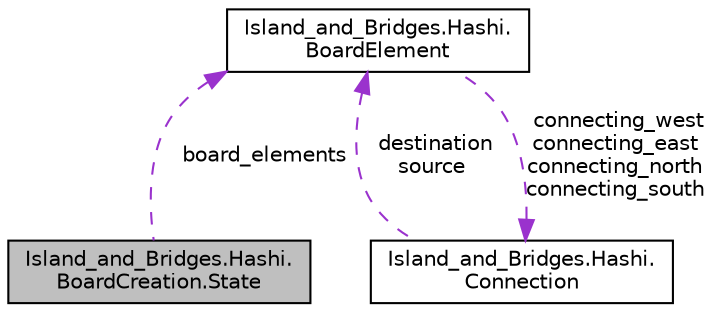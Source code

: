 digraph "Island_and_Bridges.Hashi.BoardCreation.State"
{
  edge [fontname="Helvetica",fontsize="10",labelfontname="Helvetica",labelfontsize="10"];
  node [fontname="Helvetica",fontsize="10",shape=record];
  Node1 [label="Island_and_Bridges.Hashi.\lBoardCreation.State",height=0.2,width=0.4,color="black", fillcolor="grey75", style="filled", fontcolor="black"];
  Node2 -> Node1 [dir="back",color="darkorchid3",fontsize="10",style="dashed",label=" board_elements" ,fontname="Helvetica"];
  Node2 [label="Island_and_Bridges.Hashi.\lBoardElement",height=0.2,width=0.4,color="black", fillcolor="white", style="filled",URL="$class_island__and___bridges_1_1_hashi_1_1_board_element.html"];
  Node3 -> Node2 [dir="back",color="darkorchid3",fontsize="10",style="dashed",label=" connecting_west\nconnecting_east\nconnecting_north\nconnecting_south" ,fontname="Helvetica"];
  Node3 [label="Island_and_Bridges.Hashi.\lConnection",height=0.2,width=0.4,color="black", fillcolor="white", style="filled",URL="$class_island__and___bridges_1_1_hashi_1_1_connection.html"];
  Node2 -> Node3 [dir="back",color="darkorchid3",fontsize="10",style="dashed",label=" destination\nsource" ,fontname="Helvetica"];
}
